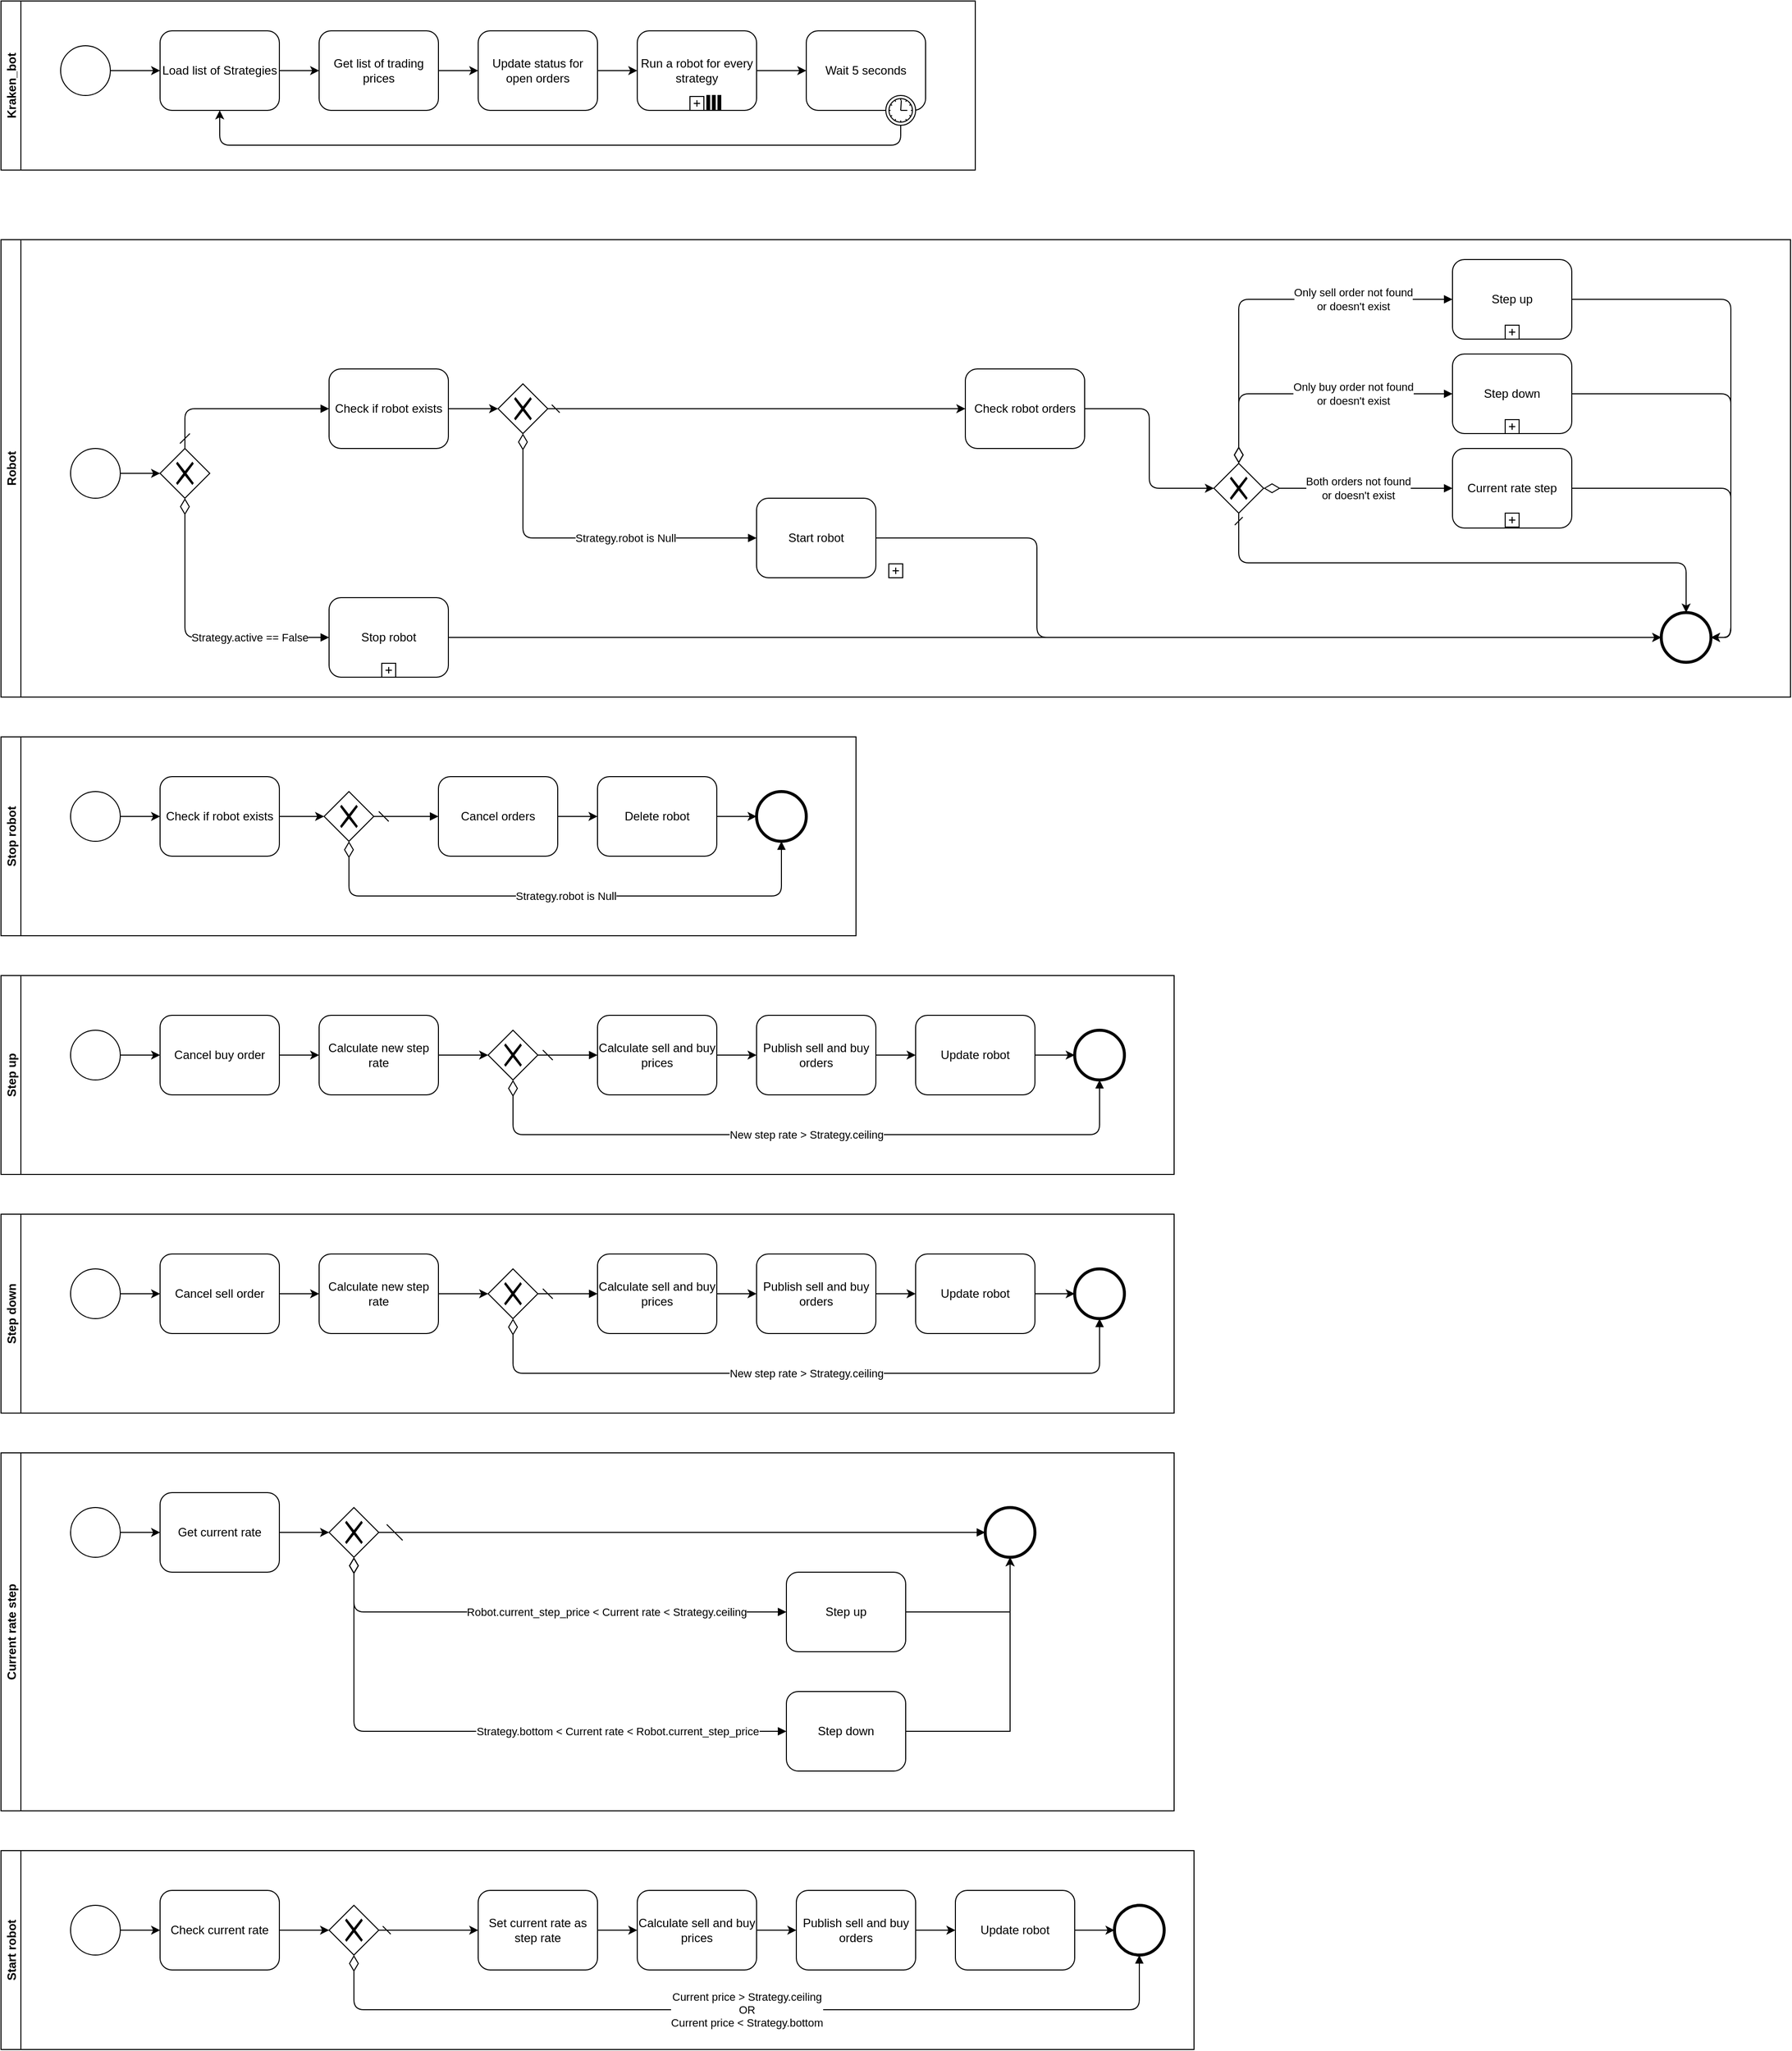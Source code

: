 <mxfile version="13.7.9" type="embed"><diagram id="lg47yptuPZrOQLRWL7jT" name="Page-1"><mxGraphModel dx="1379" dy="859" grid="1" gridSize="10" guides="1" tooltips="1" connect="1" arrows="1" fold="1" page="0" pageScale="1" pageWidth="827" pageHeight="1169" math="0" shadow="0"><root><mxCell id="0"/><mxCell id="1" parent="0"/><mxCell id="48" value="Robot" style="swimlane;startSize=20;horizontal=0;" parent="1" vertex="1"><mxGeometry x="-160" y="-100" width="1800" height="460" as="geometry"><mxRectangle x="-160" y="-100" width="30" height="50" as="alternateBounds"/></mxGeometry></mxCell><mxCell id="74" style="edgeStyle=orthogonalEdgeStyle;rounded=0;orthogonalLoop=1;jettySize=auto;html=1;entryX=0;entryY=0.5;entryDx=0;entryDy=0;" parent="48" source="70" target="73" edge="1"><mxGeometry relative="1" as="geometry"/></mxCell><mxCell id="70" value="" style="shape=mxgraph.bpmn.shape;html=1;verticalLabelPosition=bottom;labelBackgroundColor=#ffffff;verticalAlign=top;align=center;perimeter=ellipsePerimeter;outlineConnect=0;outline=standard;symbol=general;" parent="48" vertex="1"><mxGeometry x="70" y="210" width="50" height="50" as="geometry"/></mxCell><mxCell id="73" value="" style="shape=mxgraph.bpmn.shape;html=1;verticalLabelPosition=bottom;labelBackgroundColor=#ffffff;verticalAlign=top;align=center;perimeter=rhombusPerimeter;background=gateway;outlineConnect=0;outline=none;symbol=exclusiveGw;" parent="48" vertex="1"><mxGeometry x="160" y="210" width="50" height="50" as="geometry"/></mxCell><mxCell id="84" style="edgeStyle=orthogonalEdgeStyle;rounded=1;orthogonalLoop=1;jettySize=auto;html=1;entryX=0;entryY=0.5;entryDx=0;entryDy=0;" parent="48" source="76" target="83" edge="1"><mxGeometry relative="1" as="geometry"/></mxCell><mxCell id="76" value="Stop robot" style="html=1;whiteSpace=wrap;rounded=1;dropTarget=0;" parent="48" vertex="1"><mxGeometry x="330" y="360" width="120" height="80" as="geometry"/></mxCell><mxCell id="77" value="" style="html=1;shape=plus;outlineConnect=0;" parent="76" vertex="1"><mxGeometry x="0.5" y="1" width="14" height="14" relative="1" as="geometry"><mxPoint x="-7" y="-14" as="offset"/></mxGeometry></mxCell><mxCell id="78" value="Strategy.active == False" style="startArrow=diamondThin;startFill=0;startSize=14;endArrow=block;endFill=1;endSize=6;html=1;exitX=0.5;exitY=1;exitDx=0;exitDy=0;entryX=0;entryY=0.5;entryDx=0;entryDy=0;edgeStyle=orthogonalEdgeStyle;" parent="48" source="73" target="76" edge="1"><mxGeometry x="0.439" width="100" relative="1" as="geometry"><mxPoint x="360" y="195" as="sourcePoint"/><mxPoint x="460" y="195" as="targetPoint"/><mxPoint as="offset"/></mxGeometry></mxCell><mxCell id="86" style="edgeStyle=orthogonalEdgeStyle;rounded=1;orthogonalLoop=1;jettySize=auto;html=1;entryX=0;entryY=0.5;entryDx=0;entryDy=0;" parent="48" source="80" target="85" edge="1"><mxGeometry relative="1" as="geometry"/></mxCell><mxCell id="80" value="Check if robot exists" style="html=1;whiteSpace=wrap;rounded=1;dropTarget=0;" parent="48" vertex="1"><mxGeometry x="330" y="130" width="120" height="80" as="geometry"/></mxCell><mxCell id="82" value="" style="startArrow=dash;startSize=8;endArrow=block;endFill=1;endSize=6;html=1;exitX=0.5;exitY=0;exitDx=0;exitDy=0;entryX=0;entryY=0.5;entryDx=0;entryDy=0;edgeStyle=orthogonalEdgeStyle;" parent="48" source="73" target="80" edge="1"><mxGeometry width="100" relative="1" as="geometry"><mxPoint x="360" y="195" as="sourcePoint"/><mxPoint x="460" y="195" as="targetPoint"/></mxGeometry></mxCell><mxCell id="83" value="" style="shape=mxgraph.bpmn.shape;html=1;verticalLabelPosition=bottom;labelBackgroundColor=#ffffff;verticalAlign=top;align=center;perimeter=ellipsePerimeter;outlineConnect=0;outline=end;symbol=general;" parent="48" vertex="1"><mxGeometry x="1670" y="375" width="50" height="50" as="geometry"/></mxCell><mxCell id="91" style="edgeStyle=orthogonalEdgeStyle;rounded=1;orthogonalLoop=1;jettySize=auto;html=1;startArrow=dash;startFill=0;entryX=0;entryY=0.5;entryDx=0;entryDy=0;" parent="48" source="85" target="92" edge="1"><mxGeometry relative="1" as="geometry"><mxPoint x="850" y="170" as="targetPoint"/></mxGeometry></mxCell><mxCell id="85" value="" style="shape=mxgraph.bpmn.shape;html=1;verticalLabelPosition=bottom;labelBackgroundColor=#ffffff;verticalAlign=top;align=center;perimeter=rhombusPerimeter;background=gateway;outlineConnect=0;outline=none;symbol=exclusiveGw;" parent="48" vertex="1"><mxGeometry x="500" y="145" width="50" height="50" as="geometry"/></mxCell><mxCell id="90" style="edgeStyle=orthogonalEdgeStyle;rounded=1;orthogonalLoop=1;jettySize=auto;html=1;entryX=0;entryY=0.5;entryDx=0;entryDy=0;exitX=1;exitY=0.5;exitDx=0;exitDy=0;" parent="48" source="249" target="83" edge="1"><mxGeometry relative="1" as="geometry"><mxPoint x="875" y="195" as="targetPoint"/><Array as="points"><mxPoint x="1042" y="300"/><mxPoint x="1042" y="400"/></Array></mxGeometry></mxCell><mxCell id="88" value="Strategy.robot is Null" style="startArrow=diamondThin;startFill=0;startSize=14;endArrow=block;endFill=1;endSize=6;html=1;exitX=0.5;exitY=1;exitDx=0;exitDy=0;entryX=0;entryY=0.5;entryDx=0;entryDy=0;edgeStyle=orthogonalEdgeStyle;" parent="48" source="85" target="249" edge="1"><mxGeometry x="0.224" width="100" relative="1" as="geometry"><mxPoint x="195" y="270" as="sourcePoint"/><mxPoint x="660" y="300" as="targetPoint"/><mxPoint as="offset"/></mxGeometry></mxCell><mxCell id="95" style="edgeStyle=orthogonalEdgeStyle;rounded=1;orthogonalLoop=1;jettySize=auto;html=1;entryX=0;entryY=0.5;entryDx=0;entryDy=0;startArrow=none;startFill=0;" parent="48" source="92" target="94" edge="1"><mxGeometry relative="1" as="geometry"/></mxCell><mxCell id="92" value="Check robot orders" style="shape=ext;rounded=1;html=1;whiteSpace=wrap;" parent="48" vertex="1"><mxGeometry x="970" y="130" width="120" height="80" as="geometry"/></mxCell><mxCell id="97" style="edgeStyle=orthogonalEdgeStyle;rounded=1;orthogonalLoop=1;jettySize=auto;html=1;entryX=0.5;entryY=0;entryDx=0;entryDy=0;startArrow=dash;startFill=0;exitX=0.5;exitY=1;exitDx=0;exitDy=0;" parent="48" source="94" target="83" edge="1"><mxGeometry relative="1" as="geometry"/></mxCell><mxCell id="94" value="" style="shape=mxgraph.bpmn.shape;html=1;verticalLabelPosition=bottom;labelBackgroundColor=#ffffff;verticalAlign=top;align=center;perimeter=rhombusPerimeter;background=gateway;outlineConnect=0;outline=none;symbol=exclusiveGw;" parent="48" vertex="1"><mxGeometry x="1220" y="225" width="50" height="50" as="geometry"/></mxCell><mxCell id="112" style="edgeStyle=orthogonalEdgeStyle;rounded=1;orthogonalLoop=1;jettySize=auto;html=1;entryX=1;entryY=0.5;entryDx=0;entryDy=0;startArrow=none;startFill=0;" parent="48" source="98" target="83" edge="1"><mxGeometry relative="1" as="geometry"/></mxCell><mxCell id="98" value="Current rate step" style="shape=ext;rounded=1;html=1;whiteSpace=wrap;" parent="48" vertex="1"><mxGeometry x="1460" y="210" width="120" height="80" as="geometry"/></mxCell><mxCell id="100" value="Both orders not found&lt;br&gt;or doesn't exist" style="startArrow=diamondThin;startFill=0;startSize=14;endArrow=block;endFill=1;endSize=6;html=1;exitX=1;exitY=0.5;exitDx=0;exitDy=0;entryX=0;entryY=0.5;entryDx=0;entryDy=0;edgeStyle=orthogonalEdgeStyle;" parent="48" source="94" target="98" edge="1"><mxGeometry width="100" relative="1" as="geometry"><mxPoint x="1270" y="130" as="sourcePoint"/><mxPoint x="1395" y="170" as="targetPoint"/></mxGeometry></mxCell><mxCell id="110" style="edgeStyle=orthogonalEdgeStyle;rounded=1;orthogonalLoop=1;jettySize=auto;html=1;entryX=1;entryY=0.5;entryDx=0;entryDy=0;startArrow=none;startFill=0;" parent="48" source="101" target="83" edge="1"><mxGeometry relative="1" as="geometry"/></mxCell><mxCell id="101" value="Step down" style="shape=ext;rounded=1;html=1;whiteSpace=wrap;" parent="48" vertex="1"><mxGeometry x="1460" y="115" width="120" height="80" as="geometry"/></mxCell><mxCell id="109" style="edgeStyle=orthogonalEdgeStyle;rounded=1;orthogonalLoop=1;jettySize=auto;html=1;entryX=1;entryY=0.5;entryDx=0;entryDy=0;startArrow=none;startFill=0;" parent="48" source="102" target="83" edge="1"><mxGeometry relative="1" as="geometry"/></mxCell><mxCell id="102" value="Step up" style="shape=ext;rounded=1;html=1;whiteSpace=wrap;" parent="48" vertex="1"><mxGeometry x="1460" y="20" width="120" height="80" as="geometry"/></mxCell><mxCell id="103" value="Only buy order not found&lt;br&gt;or doesn't exist" style="startArrow=diamondThin;startFill=0;startSize=14;endArrow=block;endFill=1;endSize=6;html=1;exitX=0.5;exitY=0;exitDx=0;exitDy=0;entryX=0;entryY=0.5;entryDx=0;entryDy=0;edgeStyle=orthogonalEdgeStyle;" parent="48" source="94" target="101" edge="1"><mxGeometry x="0.298" width="100" relative="1" as="geometry"><mxPoint x="1280" y="260" as="sourcePoint"/><mxPoint x="1470" y="260" as="targetPoint"/><mxPoint as="offset"/></mxGeometry></mxCell><mxCell id="104" value="Only sell order not found&lt;br&gt;or doesn't exist" style="startArrow=diamondThin;startFill=0;startSize=14;endArrow=block;endFill=1;endSize=6;html=1;exitX=0.5;exitY=0;exitDx=0;exitDy=0;entryX=0;entryY=0.5;entryDx=0;entryDy=0;edgeStyle=orthogonalEdgeStyle;" parent="48" source="94" target="102" edge="1"><mxGeometry x="0.474" width="100" relative="1" as="geometry"><mxPoint x="1255" y="235" as="sourcePoint"/><mxPoint x="1470" y="165" as="targetPoint"/><mxPoint as="offset"/></mxGeometry></mxCell><mxCell id="105" value="" style="shape=plus;html=1;outlineConnect=0;" parent="48" vertex="1"><mxGeometry x="1513" y="86" width="14" height="14" as="geometry"/></mxCell><mxCell id="106" value="" style="shape=plus;html=1;outlineConnect=0;" parent="48" vertex="1"><mxGeometry x="1513" y="181" width="14" height="14" as="geometry"/></mxCell><mxCell id="107" value="" style="shape=plus;html=1;outlineConnect=0;" parent="48" vertex="1"><mxGeometry x="1513" y="275" width="14" height="14" as="geometry"/></mxCell><mxCell id="249" value="Start robot" style="shape=ext;rounded=1;html=1;whiteSpace=wrap;" parent="48" vertex="1"><mxGeometry x="760" y="260" width="120" height="80" as="geometry"/></mxCell><mxCell id="251" value="" style="shape=plus;html=1;outlineConnect=0;" parent="48" vertex="1"><mxGeometry x="893" y="326" width="14" height="14" as="geometry"/></mxCell><mxCell id="50" value="Kraken_bot" style="swimlane;startSize=20;horizontal=0;" parent="1" vertex="1"><mxGeometry x="-160" y="-340" width="980" height="170" as="geometry"><mxRectangle x="-150" y="-140" width="30" height="50" as="alternateBounds"/></mxGeometry></mxCell><mxCell id="62" style="edgeStyle=orthogonalEdgeStyle;rounded=0;orthogonalLoop=1;jettySize=auto;html=1;entryX=0;entryY=0.5;entryDx=0;entryDy=0;" parent="50" source="238" target="57" edge="1"><mxGeometry relative="1" as="geometry"/></mxCell><mxCell id="56" value="Load list of Strategies" style="shape=ext;rounded=1;html=1;whiteSpace=wrap;" parent="50" vertex="1"><mxGeometry x="160" y="30" width="120" height="80" as="geometry"/></mxCell><mxCell id="65" style="edgeStyle=orthogonalEdgeStyle;rounded=0;orthogonalLoop=1;jettySize=auto;html=1;entryX=0;entryY=0.5;entryDx=0;entryDy=0;" parent="50" source="57" target="63" edge="1"><mxGeometry relative="1" as="geometry"/></mxCell><mxCell id="57" value="Run a robot for every strategy" style="html=1;whiteSpace=wrap;rounded=1;dropTarget=0;" parent="50" vertex="1"><mxGeometry x="640" y="30" width="120" height="80" as="geometry"/></mxCell><mxCell id="58" value="" style="html=1;shape=plus;outlineConnect=0;" parent="57" vertex="1"><mxGeometry x="0.5" y="1" width="14" height="14" relative="1" as="geometry"><mxPoint x="-7" y="-14" as="offset"/></mxGeometry></mxCell><mxCell id="61" style="edgeStyle=orthogonalEdgeStyle;rounded=0;orthogonalLoop=1;jettySize=auto;html=1;entryX=0;entryY=0.5;entryDx=0;entryDy=0;" parent="50" source="59" target="56" edge="1"><mxGeometry relative="1" as="geometry"/></mxCell><mxCell id="59" value="" style="shape=mxgraph.bpmn.shape;html=1;verticalLabelPosition=bottom;labelBackgroundColor=#ffffff;verticalAlign=top;align=center;perimeter=ellipsePerimeter;outlineConnect=0;outline=standard;symbol=general;" parent="50" vertex="1"><mxGeometry x="60" y="45" width="50" height="50" as="geometry"/></mxCell><mxCell id="60" value="" style="shape=parallelMarker;html=1;outlineConnect=0;" parent="50" vertex="1"><mxGeometry x="710" y="95" width="14" height="14" as="geometry"/></mxCell><mxCell id="63" value="Wait 5 seconds" style="html=1;whiteSpace=wrap;rounded=1;dropTarget=0;" parent="50" vertex="1"><mxGeometry x="810" y="30" width="120" height="80" as="geometry"/></mxCell><mxCell id="64" value="" style="shape=mxgraph.bpmn.timer_start;perimeter=ellipsePerimeter;html=1;verticalLabelPosition=bottom;verticalAlign=top;outlineConnect=0;" parent="63" vertex="1"><mxGeometry x="1" y="1" width="30" height="30" relative="1" as="geometry"><mxPoint x="-40" y="-15" as="offset"/></mxGeometry></mxCell><mxCell id="66" style="edgeStyle=orthogonalEdgeStyle;rounded=1;orthogonalLoop=1;jettySize=auto;html=1;entryX=0.5;entryY=1;entryDx=0;entryDy=0;exitX=0.5;exitY=1;exitDx=0;exitDy=0;exitPerimeter=0;" parent="50" source="64" target="56" edge="1"><mxGeometry relative="1" as="geometry"/></mxCell><mxCell id="236" value="Get list of trading prices" style="shape=ext;rounded=1;html=1;whiteSpace=wrap;" parent="50" vertex="1"><mxGeometry x="320" y="30" width="120" height="80" as="geometry"/></mxCell><mxCell id="237" style="edgeStyle=orthogonalEdgeStyle;rounded=0;orthogonalLoop=1;jettySize=auto;html=1;entryX=0;entryY=0.5;entryDx=0;entryDy=0;" parent="50" source="56" target="236" edge="1"><mxGeometry relative="1" as="geometry"><mxPoint x="120" y="-270" as="sourcePoint"/><mxPoint x="510" y="-270" as="targetPoint"/></mxGeometry></mxCell><mxCell id="238" value="Update status for open orders" style="shape=ext;rounded=1;html=1;whiteSpace=wrap;" parent="50" vertex="1"><mxGeometry x="480" y="30" width="120" height="80" as="geometry"/></mxCell><mxCell id="239" style="edgeStyle=orthogonalEdgeStyle;rounded=0;orthogonalLoop=1;jettySize=auto;html=1;entryX=0;entryY=0.5;entryDx=0;entryDy=0;" parent="50" source="236" target="238" edge="1"><mxGeometry relative="1" as="geometry"><mxPoint x="280" y="-270" as="sourcePoint"/><mxPoint x="510" y="-270" as="targetPoint"/></mxGeometry></mxCell><mxCell id="148" value="Stop robot" style="swimlane;startSize=20;horizontal=0;" parent="1" vertex="1"><mxGeometry x="-160" y="400" width="860" height="200" as="geometry"/></mxCell><mxCell id="149" value="" style="shape=mxgraph.bpmn.shape;html=1;verticalLabelPosition=bottom;labelBackgroundColor=#ffffff;verticalAlign=top;align=center;perimeter=ellipsePerimeter;outlineConnect=0;outline=standard;symbol=general;" parent="148" vertex="1"><mxGeometry x="70" y="55" width="50" height="50" as="geometry"/></mxCell><mxCell id="150" value="" style="shape=mxgraph.bpmn.shape;html=1;verticalLabelPosition=bottom;labelBackgroundColor=#ffffff;verticalAlign=top;align=center;perimeter=ellipsePerimeter;outlineConnect=0;outline=end;symbol=general;" parent="148" vertex="1"><mxGeometry x="760" y="55" width="50" height="50" as="geometry"/></mxCell><mxCell id="156" style="edgeStyle=orthogonalEdgeStyle;rounded=1;orthogonalLoop=1;jettySize=auto;html=1;startArrow=none;startFill=0;" parent="148" source="152" target="153" edge="1"><mxGeometry relative="1" as="geometry"/></mxCell><mxCell id="152" value="Cancel orders" style="shape=ext;rounded=1;html=1;whiteSpace=wrap;" parent="148" vertex="1"><mxGeometry x="440" y="40" width="120" height="80" as="geometry"/></mxCell><mxCell id="157" style="edgeStyle=orthogonalEdgeStyle;rounded=1;orthogonalLoop=1;jettySize=auto;html=1;entryX=0;entryY=0.5;entryDx=0;entryDy=0;startArrow=none;startFill=0;" parent="148" source="153" target="150" edge="1"><mxGeometry relative="1" as="geometry"/></mxCell><mxCell id="153" value="Delete robot" style="shape=ext;rounded=1;html=1;whiteSpace=wrap;" parent="148" vertex="1"><mxGeometry x="600" y="40" width="120" height="80" as="geometry"/></mxCell><mxCell id="277" value="Check if robot exists" style="shape=ext;rounded=1;html=1;whiteSpace=wrap;" parent="148" vertex="1"><mxGeometry x="160" y="40" width="120" height="80" as="geometry"/></mxCell><mxCell id="278" style="edgeStyle=orthogonalEdgeStyle;rounded=1;orthogonalLoop=1;jettySize=auto;html=1;entryX=0;entryY=0.5;entryDx=0;entryDy=0;startArrow=none;startFill=0;" parent="148" source="149" target="277" edge="1"><mxGeometry relative="1" as="geometry"><mxPoint x="-40" y="600" as="sourcePoint"/><mxPoint x="160" y="600" as="targetPoint"/></mxGeometry></mxCell><mxCell id="279" value="" style="shape=mxgraph.bpmn.shape;html=1;verticalLabelPosition=bottom;labelBackgroundColor=#ffffff;verticalAlign=top;align=center;perimeter=rhombusPerimeter;background=gateway;outlineConnect=0;outline=none;symbol=exclusiveGw;" parent="148" vertex="1"><mxGeometry x="325" y="55" width="50" height="50" as="geometry"/></mxCell><mxCell id="280" style="edgeStyle=orthogonalEdgeStyle;rounded=1;orthogonalLoop=1;jettySize=auto;html=1;entryX=0;entryY=0.5;entryDx=0;entryDy=0;startArrow=none;startFill=0;" parent="148" source="277" target="279" edge="1"><mxGeometry relative="1" as="geometry"><mxPoint x="120" y="600" as="sourcePoint"/><mxPoint x="270" y="600" as="targetPoint"/></mxGeometry></mxCell><mxCell id="281" value="" style="startArrow=dash;startSize=8;endArrow=block;endFill=1;endSize=6;html=1;exitX=1;exitY=0.5;exitDx=0;exitDy=0;entryX=0;entryY=0.5;entryDx=0;entryDy=0;" parent="148" source="279" target="152" edge="1"><mxGeometry width="100" relative="1" as="geometry"><mxPoint x="380" y="150" as="sourcePoint"/><mxPoint x="430" y="80" as="targetPoint"/></mxGeometry></mxCell><mxCell id="282" value="Strategy.robot is Null" style="startArrow=diamondThin;startFill=0;startSize=14;endArrow=block;endFill=1;endSize=6;html=1;edgeStyle=orthogonalEdgeStyle;exitX=0.5;exitY=1;exitDx=0;exitDy=0;entryX=0.5;entryY=1;entryDx=0;entryDy=0;" parent="148" source="279" target="150" edge="1"><mxGeometry width="100" relative="1" as="geometry"><mxPoint x="570" y="150" as="sourcePoint"/><mxPoint x="670" y="150" as="targetPoint"/><Array as="points"><mxPoint x="350" y="160"/><mxPoint x="785" y="160"/></Array></mxGeometry></mxCell><mxCell id="158" value="Step up" style="swimlane;startSize=20;horizontal=0;" parent="1" vertex="1"><mxGeometry x="-160" y="640" width="1180" height="200" as="geometry"/></mxCell><mxCell id="172" style="edgeStyle=orthogonalEdgeStyle;rounded=1;orthogonalLoop=1;jettySize=auto;html=1;startArrow=none;startFill=0;" parent="158" source="159" target="167" edge="1"><mxGeometry relative="1" as="geometry"/></mxCell><mxCell id="159" value="" style="shape=mxgraph.bpmn.shape;html=1;verticalLabelPosition=bottom;labelBackgroundColor=#ffffff;verticalAlign=top;align=center;perimeter=ellipsePerimeter;outlineConnect=0;outline=standard;symbol=general;" parent="158" vertex="1"><mxGeometry x="70" y="55" width="50" height="50" as="geometry"/></mxCell><mxCell id="160" value="" style="shape=mxgraph.bpmn.shape;html=1;verticalLabelPosition=bottom;labelBackgroundColor=#ffffff;verticalAlign=top;align=center;perimeter=ellipsePerimeter;outlineConnect=0;outline=end;symbol=general;" parent="158" vertex="1"><mxGeometry x="1080" y="55" width="50" height="50" as="geometry"/></mxCell><mxCell id="173" style="edgeStyle=orthogonalEdgeStyle;rounded=1;orthogonalLoop=1;jettySize=auto;html=1;startArrow=none;startFill=0;" parent="158" source="167" target="168" edge="1"><mxGeometry relative="1" as="geometry"/></mxCell><mxCell id="167" value="Cancel buy order" style="shape=ext;rounded=1;html=1;whiteSpace=wrap;" parent="158" vertex="1"><mxGeometry x="160" y="40" width="120" height="80" as="geometry"/></mxCell><mxCell id="193" style="edgeStyle=orthogonalEdgeStyle;rounded=1;orthogonalLoop=1;jettySize=auto;html=1;entryX=0;entryY=0.5;entryDx=0;entryDy=0;startArrow=none;startFill=0;" parent="158" source="168" target="192" edge="1"><mxGeometry relative="1" as="geometry"/></mxCell><mxCell id="168" value="Calculate new step rate" style="shape=ext;rounded=1;html=1;whiteSpace=wrap;" parent="158" vertex="1"><mxGeometry x="320" y="40" width="120" height="80" as="geometry"/></mxCell><mxCell id="175" style="edgeStyle=orthogonalEdgeStyle;rounded=1;orthogonalLoop=1;jettySize=auto;html=1;startArrow=none;startFill=0;" parent="158" source="169" target="170" edge="1"><mxGeometry relative="1" as="geometry"/></mxCell><mxCell id="169" value="Calculate sell and buy prices" style="shape=ext;rounded=1;html=1;whiteSpace=wrap;" parent="158" vertex="1"><mxGeometry x="600" y="40" width="120" height="80" as="geometry"/></mxCell><mxCell id="176" style="edgeStyle=orthogonalEdgeStyle;rounded=1;orthogonalLoop=1;jettySize=auto;html=1;startArrow=none;startFill=0;" parent="158" source="170" target="171" edge="1"><mxGeometry relative="1" as="geometry"/></mxCell><mxCell id="170" value="Publish sell and buy orders" style="shape=ext;rounded=1;html=1;whiteSpace=wrap;" parent="158" vertex="1"><mxGeometry x="760" y="40" width="120" height="80" as="geometry"/></mxCell><mxCell id="177" style="edgeStyle=orthogonalEdgeStyle;rounded=1;orthogonalLoop=1;jettySize=auto;html=1;startArrow=none;startFill=0;" parent="158" source="171" target="160" edge="1"><mxGeometry relative="1" as="geometry"/></mxCell><mxCell id="171" value="Update robot" style="shape=ext;rounded=1;html=1;whiteSpace=wrap;" parent="158" vertex="1"><mxGeometry x="920" y="40" width="120" height="80" as="geometry"/></mxCell><mxCell id="192" value="" style="shape=mxgraph.bpmn.shape;html=1;verticalLabelPosition=bottom;labelBackgroundColor=#ffffff;verticalAlign=top;align=center;perimeter=rhombusPerimeter;background=gateway;outlineConnect=0;outline=none;symbol=exclusiveGw;" parent="158" vertex="1"><mxGeometry x="490" y="55" width="50" height="50" as="geometry"/></mxCell><mxCell id="195" value="" style="startArrow=dash;startSize=8;endArrow=block;endFill=1;endSize=6;html=1;exitX=1;exitY=0.5;exitDx=0;exitDy=0;entryX=0;entryY=0.5;entryDx=0;entryDy=0;" parent="158" source="192" target="169" edge="1"><mxGeometry width="100" relative="1" as="geometry"><mxPoint x="540" y="210" as="sourcePoint"/><mxPoint x="640" y="210" as="targetPoint"/></mxGeometry></mxCell><mxCell id="196" value="New step rate &amp;gt; Strategy.ceiling" style="startArrow=diamondThin;startFill=0;startSize=14;endArrow=block;endFill=1;endSize=6;html=1;exitX=0.5;exitY=1;exitDx=0;exitDy=0;entryX=0.5;entryY=1;entryDx=0;entryDy=0;edgeStyle=orthogonalEdgeStyle;" parent="158" source="192" target="160" edge="1"><mxGeometry width="100" relative="1" as="geometry"><mxPoint x="780" y="210" as="sourcePoint"/><mxPoint x="880" y="210" as="targetPoint"/><Array as="points"><mxPoint x="515" y="160"/><mxPoint x="1105" y="160"/></Array></mxGeometry></mxCell><mxCell id="164" value="Current rate step" style="swimlane;startSize=20;horizontal=0;" parent="1" vertex="1"><mxGeometry x="-160" y="1120" width="1180" height="360" as="geometry"/></mxCell><mxCell id="224" style="edgeStyle=orthogonalEdgeStyle;rounded=1;orthogonalLoop=1;jettySize=auto;html=1;startArrow=none;startFill=0;" parent="164" source="165" target="214" edge="1"><mxGeometry relative="1" as="geometry"/></mxCell><mxCell id="165" value="" style="shape=mxgraph.bpmn.shape;html=1;verticalLabelPosition=bottom;labelBackgroundColor=#ffffff;verticalAlign=top;align=center;perimeter=ellipsePerimeter;outlineConnect=0;outline=standard;symbol=general;" parent="164" vertex="1"><mxGeometry x="70" y="55" width="50" height="50" as="geometry"/></mxCell><mxCell id="166" value="" style="shape=mxgraph.bpmn.shape;html=1;verticalLabelPosition=bottom;labelBackgroundColor=#ffffff;verticalAlign=top;align=center;perimeter=ellipsePerimeter;outlineConnect=0;outline=end;symbol=general;" parent="164" vertex="1"><mxGeometry x="990" y="55" width="50" height="50" as="geometry"/></mxCell><mxCell id="225" style="edgeStyle=orthogonalEdgeStyle;rounded=1;orthogonalLoop=1;jettySize=auto;html=1;startArrow=none;startFill=0;" parent="164" source="214" target="217" edge="1"><mxGeometry relative="1" as="geometry"/></mxCell><mxCell id="214" value="Get current rate" style="shape=ext;rounded=1;html=1;whiteSpace=wrap;" parent="164" vertex="1"><mxGeometry x="160" y="40" width="120" height="80" as="geometry"/></mxCell><mxCell id="217" value="" style="shape=mxgraph.bpmn.shape;html=1;verticalLabelPosition=bottom;labelBackgroundColor=#ffffff;verticalAlign=top;align=center;perimeter=rhombusPerimeter;background=gateway;outlineConnect=0;outline=none;symbol=exclusiveGw;" parent="164" vertex="1"><mxGeometry x="330" y="55" width="50" height="50" as="geometry"/></mxCell><mxCell id="240" value="" style="startArrow=dash;startFill=0;startSize=14;endArrow=block;endFill=1;endSize=6;html=1;exitX=1;exitY=0.5;exitDx=0;exitDy=0;entryX=0;entryY=0.5;entryDx=0;entryDy=0;" parent="164" source="217" target="166" edge="1"><mxGeometry width="100" relative="1" as="geometry"><mxPoint x="434" y="76" as="sourcePoint"/><mxPoint x="613" y="80" as="targetPoint"/></mxGeometry></mxCell><mxCell id="246" style="edgeStyle=orthogonalEdgeStyle;rounded=0;orthogonalLoop=1;jettySize=auto;html=1;entryX=0.5;entryY=1;entryDx=0;entryDy=0;startArrow=none;startFill=0;" parent="164" source="242" target="166" edge="1"><mxGeometry relative="1" as="geometry"/></mxCell><mxCell id="242" value="Step up" style="shape=ext;rounded=1;html=1;whiteSpace=wrap;" parent="164" vertex="1"><mxGeometry x="790" y="120" width="120" height="80" as="geometry"/></mxCell><mxCell id="248" style="edgeStyle=orthogonalEdgeStyle;rounded=0;orthogonalLoop=1;jettySize=auto;html=1;entryX=0.5;entryY=1;entryDx=0;entryDy=0;startArrow=none;startFill=0;" parent="164" source="243" target="166" edge="1"><mxGeometry relative="1" as="geometry"/></mxCell><mxCell id="243" value="Step down" style="shape=ext;rounded=1;html=1;whiteSpace=wrap;" parent="164" vertex="1"><mxGeometry x="790" y="240" width="120" height="80" as="geometry"/></mxCell><mxCell id="244" value="Robot.current_step_price &amp;lt; Current rate &amp;lt; Strategy.ceiling" style="startArrow=diamondThin;startFill=0;startSize=14;endArrow=block;endFill=1;endSize=6;html=1;exitX=0.5;exitY=1;exitDx=0;exitDy=0;entryX=0;entryY=0.5;entryDx=0;entryDy=0;edgeStyle=orthogonalEdgeStyle;" parent="164" source="217" target="242" edge="1"><mxGeometry x="0.261" width="100" relative="1" as="geometry"><mxPoint x="390" y="90" as="sourcePoint"/><mxPoint x="623" y="90" as="targetPoint"/><mxPoint as="offset"/></mxGeometry></mxCell><mxCell id="245" value="Strategy.bottom &amp;lt; Current rate &amp;lt; Robot.current_step_price" style="startArrow=diamondThin;startFill=0;startSize=14;endArrow=block;endFill=1;endSize=6;html=1;entryX=0;entryY=0.5;entryDx=0;entryDy=0;edgeStyle=orthogonalEdgeStyle;exitX=0.5;exitY=1;exitDx=0;exitDy=0;" parent="164" source="217" target="243" edge="1"><mxGeometry x="0.441" width="100" relative="1" as="geometry"><mxPoint x="311" y="228" as="sourcePoint"/><mxPoint x="623" y="206" as="targetPoint"/><mxPoint as="offset"/></mxGeometry></mxCell><mxCell id="197" value="Step down" style="swimlane;startSize=20;horizontal=0;" parent="1" vertex="1"><mxGeometry x="-160" y="880" width="1180" height="200" as="geometry"/></mxCell><mxCell id="198" style="edgeStyle=orthogonalEdgeStyle;rounded=1;orthogonalLoop=1;jettySize=auto;html=1;startArrow=none;startFill=0;" parent="197" source="199" target="202" edge="1"><mxGeometry relative="1" as="geometry"/></mxCell><mxCell id="199" value="" style="shape=mxgraph.bpmn.shape;html=1;verticalLabelPosition=bottom;labelBackgroundColor=#ffffff;verticalAlign=top;align=center;perimeter=ellipsePerimeter;outlineConnect=0;outline=standard;symbol=general;" parent="197" vertex="1"><mxGeometry x="70" y="55" width="50" height="50" as="geometry"/></mxCell><mxCell id="200" value="" style="shape=mxgraph.bpmn.shape;html=1;verticalLabelPosition=bottom;labelBackgroundColor=#ffffff;verticalAlign=top;align=center;perimeter=ellipsePerimeter;outlineConnect=0;outline=end;symbol=general;" parent="197" vertex="1"><mxGeometry x="1080" y="55" width="50" height="50" as="geometry"/></mxCell><mxCell id="201" style="edgeStyle=orthogonalEdgeStyle;rounded=1;orthogonalLoop=1;jettySize=auto;html=1;startArrow=none;startFill=0;" parent="197" source="202" target="204" edge="1"><mxGeometry relative="1" as="geometry"/></mxCell><mxCell id="202" value="Cancel sell order" style="shape=ext;rounded=1;html=1;whiteSpace=wrap;" parent="197" vertex="1"><mxGeometry x="160" y="40" width="120" height="80" as="geometry"/></mxCell><mxCell id="203" style="edgeStyle=orthogonalEdgeStyle;rounded=1;orthogonalLoop=1;jettySize=auto;html=1;entryX=0;entryY=0.5;entryDx=0;entryDy=0;startArrow=none;startFill=0;" parent="197" source="204" target="211" edge="1"><mxGeometry relative="1" as="geometry"/></mxCell><mxCell id="204" value="Calculate new step rate" style="shape=ext;rounded=1;html=1;whiteSpace=wrap;" parent="197" vertex="1"><mxGeometry x="320" y="40" width="120" height="80" as="geometry"/></mxCell><mxCell id="205" style="edgeStyle=orthogonalEdgeStyle;rounded=1;orthogonalLoop=1;jettySize=auto;html=1;startArrow=none;startFill=0;" parent="197" source="206" target="208" edge="1"><mxGeometry relative="1" as="geometry"/></mxCell><mxCell id="206" value="Calculate sell and buy prices" style="shape=ext;rounded=1;html=1;whiteSpace=wrap;" parent="197" vertex="1"><mxGeometry x="600" y="40" width="120" height="80" as="geometry"/></mxCell><mxCell id="207" style="edgeStyle=orthogonalEdgeStyle;rounded=1;orthogonalLoop=1;jettySize=auto;html=1;startArrow=none;startFill=0;" parent="197" source="208" target="210" edge="1"><mxGeometry relative="1" as="geometry"/></mxCell><mxCell id="208" value="Publish sell and buy orders" style="shape=ext;rounded=1;html=1;whiteSpace=wrap;" parent="197" vertex="1"><mxGeometry x="760" y="40" width="120" height="80" as="geometry"/></mxCell><mxCell id="209" style="edgeStyle=orthogonalEdgeStyle;rounded=1;orthogonalLoop=1;jettySize=auto;html=1;startArrow=none;startFill=0;" parent="197" source="210" target="200" edge="1"><mxGeometry relative="1" as="geometry"/></mxCell><mxCell id="210" value="Update robot" style="shape=ext;rounded=1;html=1;whiteSpace=wrap;" parent="197" vertex="1"><mxGeometry x="920" y="40" width="120" height="80" as="geometry"/></mxCell><mxCell id="211" value="" style="shape=mxgraph.bpmn.shape;html=1;verticalLabelPosition=bottom;labelBackgroundColor=#ffffff;verticalAlign=top;align=center;perimeter=rhombusPerimeter;background=gateway;outlineConnect=0;outline=none;symbol=exclusiveGw;" parent="197" vertex="1"><mxGeometry x="490" y="55" width="50" height="50" as="geometry"/></mxCell><mxCell id="212" value="" style="startArrow=dash;startSize=8;endArrow=block;endFill=1;endSize=6;html=1;exitX=1;exitY=0.5;exitDx=0;exitDy=0;entryX=0;entryY=0.5;entryDx=0;entryDy=0;" parent="197" source="211" target="206" edge="1"><mxGeometry width="100" relative="1" as="geometry"><mxPoint x="540" y="210" as="sourcePoint"/><mxPoint x="640" y="210" as="targetPoint"/></mxGeometry></mxCell><mxCell id="213" value="New step rate &amp;gt; Strategy.ceiling" style="startArrow=diamondThin;startFill=0;startSize=14;endArrow=block;endFill=1;endSize=6;html=1;exitX=0.5;exitY=1;exitDx=0;exitDy=0;entryX=0.5;entryY=1;entryDx=0;entryDy=0;edgeStyle=orthogonalEdgeStyle;" parent="197" source="211" target="200" edge="1"><mxGeometry width="100" relative="1" as="geometry"><mxPoint x="780" y="210" as="sourcePoint"/><mxPoint x="880" y="210" as="targetPoint"/><Array as="points"><mxPoint x="515" y="160"/><mxPoint x="1105" y="160"/></Array></mxGeometry></mxCell><mxCell id="252" value="Start robot" style="swimlane;startSize=20;horizontal=0;" parent="1" vertex="1"><mxGeometry x="-160" y="1520" width="1200" height="200" as="geometry"/></mxCell><mxCell id="253" style="edgeStyle=orthogonalEdgeStyle;rounded=1;orthogonalLoop=1;jettySize=auto;html=1;startArrow=none;startFill=0;" parent="252" source="254" target="257" edge="1"><mxGeometry relative="1" as="geometry"/></mxCell><mxCell id="254" value="" style="shape=mxgraph.bpmn.shape;html=1;verticalLabelPosition=bottom;labelBackgroundColor=#ffffff;verticalAlign=top;align=center;perimeter=ellipsePerimeter;outlineConnect=0;outline=standard;symbol=general;" parent="252" vertex="1"><mxGeometry x="70" y="55" width="50" height="50" as="geometry"/></mxCell><mxCell id="255" value="" style="shape=mxgraph.bpmn.shape;html=1;verticalLabelPosition=bottom;labelBackgroundColor=#ffffff;verticalAlign=top;align=center;perimeter=ellipsePerimeter;outlineConnect=0;outline=end;symbol=general;" parent="252" vertex="1"><mxGeometry x="1120" y="55" width="50" height="50" as="geometry"/></mxCell><mxCell id="256" style="edgeStyle=orthogonalEdgeStyle;rounded=1;orthogonalLoop=1;jettySize=auto;html=1;startArrow=none;startFill=0;" parent="252" source="257" target="258" edge="1"><mxGeometry relative="1" as="geometry"/></mxCell><mxCell id="257" value="Check current rate" style="shape=ext;rounded=1;html=1;whiteSpace=wrap;" parent="252" vertex="1"><mxGeometry x="160" y="40" width="120" height="80" as="geometry"/></mxCell><mxCell id="275" style="edgeStyle=orthogonalEdgeStyle;rounded=0;orthogonalLoop=1;jettySize=auto;html=1;exitX=1;exitY=0.5;exitDx=0;exitDy=0;entryX=0;entryY=0.5;entryDx=0;entryDy=0;startArrow=dash;startFill=0;" parent="252" source="258" target="260" edge="1"><mxGeometry relative="1" as="geometry"/></mxCell><mxCell id="258" value="" style="shape=mxgraph.bpmn.shape;html=1;verticalLabelPosition=bottom;labelBackgroundColor=#ffffff;verticalAlign=top;align=center;perimeter=rhombusPerimeter;background=gateway;outlineConnect=0;outline=none;symbol=exclusiveGw;" parent="252" vertex="1"><mxGeometry x="330" y="55" width="50" height="50" as="geometry"/></mxCell><mxCell id="259" style="edgeStyle=orthogonalEdgeStyle;rounded=1;orthogonalLoop=1;jettySize=auto;html=1;startArrow=none;startFill=0;" parent="252" source="260" target="262" edge="1"><mxGeometry relative="1" as="geometry"/></mxCell><mxCell id="260" value="Set current rate as step rate" style="shape=ext;rounded=1;html=1;whiteSpace=wrap;" parent="252" vertex="1"><mxGeometry x="480" y="40" width="120" height="80" as="geometry"/></mxCell><mxCell id="261" style="edgeStyle=orthogonalEdgeStyle;rounded=1;orthogonalLoop=1;jettySize=auto;html=1;startArrow=none;startFill=0;" parent="252" source="262" target="264" edge="1"><mxGeometry relative="1" as="geometry"/></mxCell><mxCell id="262" value="Calculate sell and buy prices" style="shape=ext;rounded=1;html=1;whiteSpace=wrap;" parent="252" vertex="1"><mxGeometry x="640" y="40" width="120" height="80" as="geometry"/></mxCell><mxCell id="263" style="edgeStyle=orthogonalEdgeStyle;rounded=1;orthogonalLoop=1;jettySize=auto;html=1;startArrow=none;startFill=0;" parent="252" source="264" target="266" edge="1"><mxGeometry relative="1" as="geometry"/></mxCell><mxCell id="264" value="Publish sell and buy orders" style="shape=ext;rounded=1;html=1;whiteSpace=wrap;" parent="252" vertex="1"><mxGeometry x="800" y="40" width="120" height="80" as="geometry"/></mxCell><mxCell id="265" style="edgeStyle=orthogonalEdgeStyle;rounded=1;orthogonalLoop=1;jettySize=auto;html=1;entryX=0;entryY=0.5;entryDx=0;entryDy=0;startArrow=none;startFill=0;" parent="252" source="266" target="255" edge="1"><mxGeometry relative="1" as="geometry"/></mxCell><mxCell id="266" value="Update robot" style="shape=ext;rounded=1;html=1;whiteSpace=wrap;" parent="252" vertex="1"><mxGeometry x="960" y="40" width="120" height="80" as="geometry"/></mxCell><mxCell id="276" value="Current price &amp;gt; Strategy.ceiling&lt;br&gt;OR&lt;br&gt;Current price &amp;lt; Strategy.bottom" style="startArrow=diamondThin;startFill=0;startSize=14;endArrow=block;endFill=1;endSize=6;html=1;edgeStyle=orthogonalEdgeStyle;exitX=0.5;exitY=1;exitDx=0;exitDy=0;entryX=0.5;entryY=1;entryDx=0;entryDy=0;" parent="252" source="258" target="255" edge="1"><mxGeometry width="100" relative="1" as="geometry"><mxPoint x="730" y="250" as="sourcePoint"/><mxPoint x="830" y="250" as="targetPoint"/><Array as="points"><mxPoint x="355" y="160"/><mxPoint x="1145" y="160"/></Array></mxGeometry></mxCell></root></mxGraphModel></diagram></mxfile>